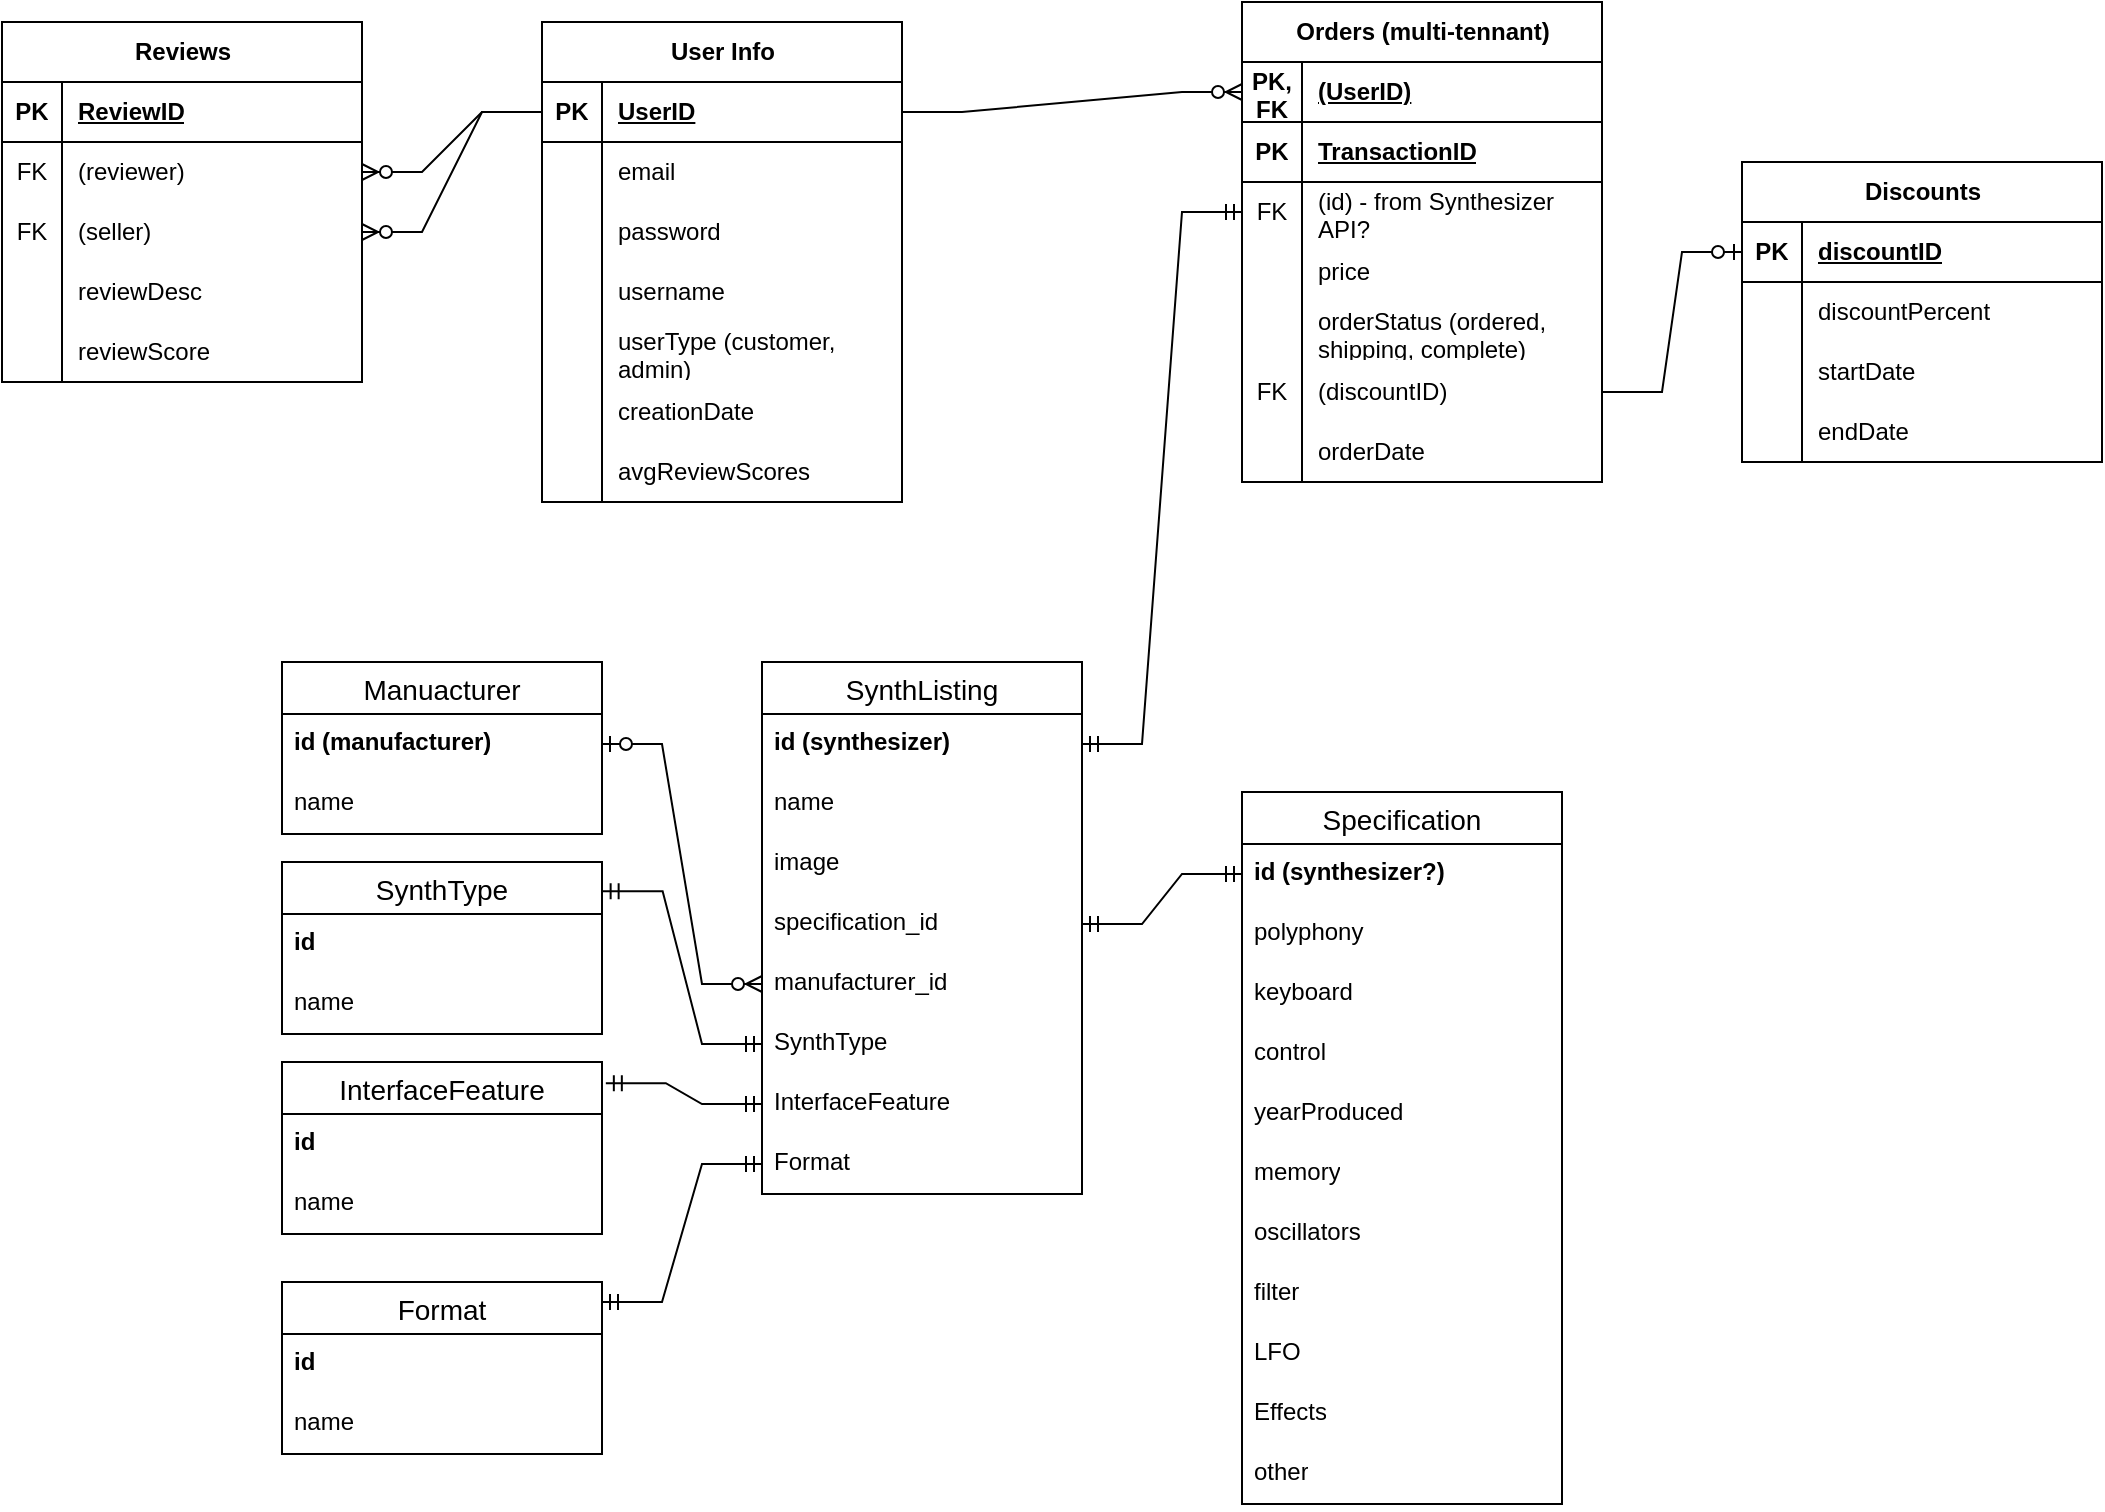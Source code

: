 <mxfile version="21.0.7" type="device"><diagram name="Page-1" id="9e76VQm0C3c2WgEaxKjB"><mxGraphModel dx="1900" dy="549" grid="1" gridSize="10" guides="1" tooltips="1" connect="1" arrows="1" fold="1" page="1" pageScale="1" pageWidth="850" pageHeight="1100" math="0" shadow="0"><root><mxCell id="0"/><mxCell id="1" parent="0"/><mxCell id="yHOKjeHm_liqcN1V2L4n-1" value="User Info" style="shape=table;startSize=30;container=1;collapsible=1;childLayout=tableLayout;fixedRows=1;rowLines=0;fontStyle=1;align=center;resizeLast=1;html=1;" parent="1" vertex="1"><mxGeometry x="180" y="40" width="180" height="240" as="geometry"/></mxCell><mxCell id="yHOKjeHm_liqcN1V2L4n-2" value="" style="shape=tableRow;horizontal=0;startSize=0;swimlaneHead=0;swimlaneBody=0;fillColor=none;collapsible=0;dropTarget=0;points=[[0,0.5],[1,0.5]];portConstraint=eastwest;top=0;left=0;right=0;bottom=1;" parent="yHOKjeHm_liqcN1V2L4n-1" vertex="1"><mxGeometry y="30" width="180" height="30" as="geometry"/></mxCell><mxCell id="yHOKjeHm_liqcN1V2L4n-3" value="PK" style="shape=partialRectangle;connectable=0;fillColor=none;top=0;left=0;bottom=0;right=0;fontStyle=1;overflow=hidden;whiteSpace=wrap;html=1;" parent="yHOKjeHm_liqcN1V2L4n-2" vertex="1"><mxGeometry width="30" height="30" as="geometry"><mxRectangle width="30" height="30" as="alternateBounds"/></mxGeometry></mxCell><mxCell id="yHOKjeHm_liqcN1V2L4n-4" value="UserID" style="shape=partialRectangle;connectable=0;fillColor=none;top=0;left=0;bottom=0;right=0;align=left;spacingLeft=6;fontStyle=5;overflow=hidden;whiteSpace=wrap;html=1;" parent="yHOKjeHm_liqcN1V2L4n-2" vertex="1"><mxGeometry x="30" width="150" height="30" as="geometry"><mxRectangle width="150" height="30" as="alternateBounds"/></mxGeometry></mxCell><mxCell id="yHOKjeHm_liqcN1V2L4n-5" value="" style="shape=tableRow;horizontal=0;startSize=0;swimlaneHead=0;swimlaneBody=0;fillColor=none;collapsible=0;dropTarget=0;points=[[0,0.5],[1,0.5]];portConstraint=eastwest;top=0;left=0;right=0;bottom=0;" parent="yHOKjeHm_liqcN1V2L4n-1" vertex="1"><mxGeometry y="60" width="180" height="30" as="geometry"/></mxCell><mxCell id="yHOKjeHm_liqcN1V2L4n-6" value="" style="shape=partialRectangle;connectable=0;fillColor=none;top=0;left=0;bottom=0;right=0;editable=1;overflow=hidden;whiteSpace=wrap;html=1;" parent="yHOKjeHm_liqcN1V2L4n-5" vertex="1"><mxGeometry width="30" height="30" as="geometry"><mxRectangle width="30" height="30" as="alternateBounds"/></mxGeometry></mxCell><mxCell id="yHOKjeHm_liqcN1V2L4n-7" value="email" style="shape=partialRectangle;connectable=0;fillColor=none;top=0;left=0;bottom=0;right=0;align=left;spacingLeft=6;overflow=hidden;whiteSpace=wrap;html=1;" parent="yHOKjeHm_liqcN1V2L4n-5" vertex="1"><mxGeometry x="30" width="150" height="30" as="geometry"><mxRectangle width="150" height="30" as="alternateBounds"/></mxGeometry></mxCell><mxCell id="yHOKjeHm_liqcN1V2L4n-8" value="" style="shape=tableRow;horizontal=0;startSize=0;swimlaneHead=0;swimlaneBody=0;fillColor=none;collapsible=0;dropTarget=0;points=[[0,0.5],[1,0.5]];portConstraint=eastwest;top=0;left=0;right=0;bottom=0;" parent="yHOKjeHm_liqcN1V2L4n-1" vertex="1"><mxGeometry y="90" width="180" height="30" as="geometry"/></mxCell><mxCell id="yHOKjeHm_liqcN1V2L4n-9" value="" style="shape=partialRectangle;connectable=0;fillColor=none;top=0;left=0;bottom=0;right=0;editable=1;overflow=hidden;whiteSpace=wrap;html=1;" parent="yHOKjeHm_liqcN1V2L4n-8" vertex="1"><mxGeometry width="30" height="30" as="geometry"><mxRectangle width="30" height="30" as="alternateBounds"/></mxGeometry></mxCell><mxCell id="yHOKjeHm_liqcN1V2L4n-10" value="password" style="shape=partialRectangle;connectable=0;fillColor=none;top=0;left=0;bottom=0;right=0;align=left;spacingLeft=6;overflow=hidden;whiteSpace=wrap;html=1;" parent="yHOKjeHm_liqcN1V2L4n-8" vertex="1"><mxGeometry x="30" width="150" height="30" as="geometry"><mxRectangle width="150" height="30" as="alternateBounds"/></mxGeometry></mxCell><mxCell id="yHOKjeHm_liqcN1V2L4n-11" value="" style="shape=tableRow;horizontal=0;startSize=0;swimlaneHead=0;swimlaneBody=0;fillColor=none;collapsible=0;dropTarget=0;points=[[0,0.5],[1,0.5]];portConstraint=eastwest;top=0;left=0;right=0;bottom=0;" parent="yHOKjeHm_liqcN1V2L4n-1" vertex="1"><mxGeometry y="120" width="180" height="30" as="geometry"/></mxCell><mxCell id="yHOKjeHm_liqcN1V2L4n-12" value="" style="shape=partialRectangle;connectable=0;fillColor=none;top=0;left=0;bottom=0;right=0;editable=1;overflow=hidden;whiteSpace=wrap;html=1;" parent="yHOKjeHm_liqcN1V2L4n-11" vertex="1"><mxGeometry width="30" height="30" as="geometry"><mxRectangle width="30" height="30" as="alternateBounds"/></mxGeometry></mxCell><mxCell id="yHOKjeHm_liqcN1V2L4n-13" value="username" style="shape=partialRectangle;connectable=0;fillColor=none;top=0;left=0;bottom=0;right=0;align=left;spacingLeft=6;overflow=hidden;whiteSpace=wrap;html=1;" parent="yHOKjeHm_liqcN1V2L4n-11" vertex="1"><mxGeometry x="30" width="150" height="30" as="geometry"><mxRectangle width="150" height="30" as="alternateBounds"/></mxGeometry></mxCell><mxCell id="yHOKjeHm_liqcN1V2L4n-17" value="" style="shape=tableRow;horizontal=0;startSize=0;swimlaneHead=0;swimlaneBody=0;fillColor=none;collapsible=0;dropTarget=0;points=[[0,0.5],[1,0.5]];portConstraint=eastwest;top=0;left=0;right=0;bottom=0;" parent="yHOKjeHm_liqcN1V2L4n-1" vertex="1"><mxGeometry y="150" width="180" height="30" as="geometry"/></mxCell><mxCell id="yHOKjeHm_liqcN1V2L4n-18" value="" style="shape=partialRectangle;connectable=0;fillColor=none;top=0;left=0;bottom=0;right=0;editable=1;overflow=hidden;whiteSpace=wrap;html=1;" parent="yHOKjeHm_liqcN1V2L4n-17" vertex="1"><mxGeometry width="30" height="30" as="geometry"><mxRectangle width="30" height="30" as="alternateBounds"/></mxGeometry></mxCell><mxCell id="yHOKjeHm_liqcN1V2L4n-19" value="userType (customer, admin)" style="shape=partialRectangle;connectable=0;fillColor=none;top=0;left=0;bottom=0;right=0;align=left;spacingLeft=6;overflow=hidden;whiteSpace=wrap;html=1;" parent="yHOKjeHm_liqcN1V2L4n-17" vertex="1"><mxGeometry x="30" width="150" height="30" as="geometry"><mxRectangle width="150" height="30" as="alternateBounds"/></mxGeometry></mxCell><mxCell id="yHOKjeHm_liqcN1V2L4n-39" value="" style="shape=tableRow;horizontal=0;startSize=0;swimlaneHead=0;swimlaneBody=0;fillColor=none;collapsible=0;dropTarget=0;points=[[0,0.5],[1,0.5]];portConstraint=eastwest;top=0;left=0;right=0;bottom=0;" parent="yHOKjeHm_liqcN1V2L4n-1" vertex="1"><mxGeometry y="180" width="180" height="30" as="geometry"/></mxCell><mxCell id="yHOKjeHm_liqcN1V2L4n-40" value="" style="shape=partialRectangle;connectable=0;fillColor=none;top=0;left=0;bottom=0;right=0;editable=1;overflow=hidden;whiteSpace=wrap;html=1;" parent="yHOKjeHm_liqcN1V2L4n-39" vertex="1"><mxGeometry width="30" height="30" as="geometry"><mxRectangle width="30" height="30" as="alternateBounds"/></mxGeometry></mxCell><mxCell id="yHOKjeHm_liqcN1V2L4n-41" value="creationDate" style="shape=partialRectangle;connectable=0;fillColor=none;top=0;left=0;bottom=0;right=0;align=left;spacingLeft=6;overflow=hidden;whiteSpace=wrap;html=1;" parent="yHOKjeHm_liqcN1V2L4n-39" vertex="1"><mxGeometry x="30" width="150" height="30" as="geometry"><mxRectangle width="150" height="30" as="alternateBounds"/></mxGeometry></mxCell><mxCell id="yHOKjeHm_liqcN1V2L4n-62" value="" style="shape=tableRow;horizontal=0;startSize=0;swimlaneHead=0;swimlaneBody=0;fillColor=none;collapsible=0;dropTarget=0;points=[[0,0.5],[1,0.5]];portConstraint=eastwest;top=0;left=0;right=0;bottom=0;" parent="yHOKjeHm_liqcN1V2L4n-1" vertex="1"><mxGeometry y="210" width="180" height="30" as="geometry"/></mxCell><mxCell id="yHOKjeHm_liqcN1V2L4n-63" value="" style="shape=partialRectangle;connectable=0;fillColor=none;top=0;left=0;bottom=0;right=0;editable=1;overflow=hidden;whiteSpace=wrap;html=1;" parent="yHOKjeHm_liqcN1V2L4n-62" vertex="1"><mxGeometry width="30" height="30" as="geometry"><mxRectangle width="30" height="30" as="alternateBounds"/></mxGeometry></mxCell><mxCell id="yHOKjeHm_liqcN1V2L4n-64" value="avgReviewScores" style="shape=partialRectangle;connectable=0;fillColor=none;top=0;left=0;bottom=0;right=0;align=left;spacingLeft=6;overflow=hidden;whiteSpace=wrap;html=1;" parent="yHOKjeHm_liqcN1V2L4n-62" vertex="1"><mxGeometry x="30" width="150" height="30" as="geometry"><mxRectangle width="150" height="30" as="alternateBounds"/></mxGeometry></mxCell><mxCell id="yHOKjeHm_liqcN1V2L4n-20" value="Orders (multi-tennant)" style="shape=table;startSize=30;container=1;collapsible=1;childLayout=tableLayout;fixedRows=1;rowLines=0;fontStyle=1;align=center;resizeLast=1;html=1;" parent="1" vertex="1"><mxGeometry x="530" y="30" width="180" height="240" as="geometry"/></mxCell><mxCell id="yHOKjeHm_liqcN1V2L4n-21" value="" style="shape=tableRow;horizontal=0;startSize=0;swimlaneHead=0;swimlaneBody=0;fillColor=none;collapsible=0;dropTarget=0;points=[[0,0.5],[1,0.5]];portConstraint=eastwest;top=0;left=0;right=0;bottom=1;" parent="yHOKjeHm_liqcN1V2L4n-20" vertex="1"><mxGeometry y="30" width="180" height="30" as="geometry"/></mxCell><mxCell id="yHOKjeHm_liqcN1V2L4n-22" value="PK, FK" style="shape=partialRectangle;connectable=0;fillColor=none;top=0;left=0;bottom=0;right=0;fontStyle=1;overflow=hidden;whiteSpace=wrap;html=1;" parent="yHOKjeHm_liqcN1V2L4n-21" vertex="1"><mxGeometry width="30" height="30" as="geometry"><mxRectangle width="30" height="30" as="alternateBounds"/></mxGeometry></mxCell><mxCell id="yHOKjeHm_liqcN1V2L4n-23" value="(UserID)" style="shape=partialRectangle;connectable=0;fillColor=none;top=0;left=0;bottom=0;right=0;align=left;spacingLeft=6;fontStyle=5;overflow=hidden;whiteSpace=wrap;html=1;" parent="yHOKjeHm_liqcN1V2L4n-21" vertex="1"><mxGeometry x="30" width="150" height="30" as="geometry"><mxRectangle width="150" height="30" as="alternateBounds"/></mxGeometry></mxCell><mxCell id="yHOKjeHm_liqcN1V2L4n-33" value="" style="shape=tableRow;horizontal=0;startSize=0;swimlaneHead=0;swimlaneBody=0;fillColor=none;collapsible=0;dropTarget=0;points=[[0,0.5],[1,0.5]];portConstraint=eastwest;top=0;left=0;right=0;bottom=1;" parent="yHOKjeHm_liqcN1V2L4n-20" vertex="1"><mxGeometry y="60" width="180" height="30" as="geometry"/></mxCell><mxCell id="yHOKjeHm_liqcN1V2L4n-34" value="PK" style="shape=partialRectangle;connectable=0;fillColor=none;top=0;left=0;bottom=0;right=0;fontStyle=1;overflow=hidden;whiteSpace=wrap;html=1;" parent="yHOKjeHm_liqcN1V2L4n-33" vertex="1"><mxGeometry width="30" height="30" as="geometry"><mxRectangle width="30" height="30" as="alternateBounds"/></mxGeometry></mxCell><mxCell id="yHOKjeHm_liqcN1V2L4n-35" value="TransactionID" style="shape=partialRectangle;connectable=0;fillColor=none;top=0;left=0;bottom=0;right=0;align=left;spacingLeft=6;fontStyle=5;overflow=hidden;whiteSpace=wrap;html=1;" parent="yHOKjeHm_liqcN1V2L4n-33" vertex="1"><mxGeometry x="30" width="150" height="30" as="geometry"><mxRectangle width="150" height="30" as="alternateBounds"/></mxGeometry></mxCell><mxCell id="yHOKjeHm_liqcN1V2L4n-24" value="" style="shape=tableRow;horizontal=0;startSize=0;swimlaneHead=0;swimlaneBody=0;fillColor=none;collapsible=0;dropTarget=0;points=[[0,0.5],[1,0.5]];portConstraint=eastwest;top=0;left=0;right=0;bottom=0;" parent="yHOKjeHm_liqcN1V2L4n-20" vertex="1"><mxGeometry y="90" width="180" height="30" as="geometry"/></mxCell><mxCell id="yHOKjeHm_liqcN1V2L4n-25" value="FK" style="shape=partialRectangle;connectable=0;fillColor=none;top=0;left=0;bottom=0;right=0;editable=1;overflow=hidden;whiteSpace=wrap;html=1;" parent="yHOKjeHm_liqcN1V2L4n-24" vertex="1"><mxGeometry width="30" height="30" as="geometry"><mxRectangle width="30" height="30" as="alternateBounds"/></mxGeometry></mxCell><mxCell id="yHOKjeHm_liqcN1V2L4n-26" value="(id) - from Synthesizer API?" style="shape=partialRectangle;connectable=0;fillColor=none;top=0;left=0;bottom=0;right=0;align=left;spacingLeft=6;overflow=hidden;whiteSpace=wrap;html=1;" parent="yHOKjeHm_liqcN1V2L4n-24" vertex="1"><mxGeometry x="30" width="150" height="30" as="geometry"><mxRectangle width="150" height="30" as="alternateBounds"/></mxGeometry></mxCell><mxCell id="yHOKjeHm_liqcN1V2L4n-27" value="" style="shape=tableRow;horizontal=0;startSize=0;swimlaneHead=0;swimlaneBody=0;fillColor=none;collapsible=0;dropTarget=0;points=[[0,0.5],[1,0.5]];portConstraint=eastwest;top=0;left=0;right=0;bottom=0;" parent="yHOKjeHm_liqcN1V2L4n-20" vertex="1"><mxGeometry y="120" width="180" height="30" as="geometry"/></mxCell><mxCell id="yHOKjeHm_liqcN1V2L4n-28" value="" style="shape=partialRectangle;connectable=0;fillColor=none;top=0;left=0;bottom=0;right=0;editable=1;overflow=hidden;whiteSpace=wrap;html=1;" parent="yHOKjeHm_liqcN1V2L4n-27" vertex="1"><mxGeometry width="30" height="30" as="geometry"><mxRectangle width="30" height="30" as="alternateBounds"/></mxGeometry></mxCell><mxCell id="yHOKjeHm_liqcN1V2L4n-29" value="price" style="shape=partialRectangle;connectable=0;fillColor=none;top=0;left=0;bottom=0;right=0;align=left;spacingLeft=6;overflow=hidden;whiteSpace=wrap;html=1;" parent="yHOKjeHm_liqcN1V2L4n-27" vertex="1"><mxGeometry x="30" width="150" height="30" as="geometry"><mxRectangle width="150" height="30" as="alternateBounds"/></mxGeometry></mxCell><mxCell id="yHOKjeHm_liqcN1V2L4n-30" value="" style="shape=tableRow;horizontal=0;startSize=0;swimlaneHead=0;swimlaneBody=0;fillColor=none;collapsible=0;dropTarget=0;points=[[0,0.5],[1,0.5]];portConstraint=eastwest;top=0;left=0;right=0;bottom=0;" parent="yHOKjeHm_liqcN1V2L4n-20" vertex="1"><mxGeometry y="150" width="180" height="30" as="geometry"/></mxCell><mxCell id="yHOKjeHm_liqcN1V2L4n-31" value="" style="shape=partialRectangle;connectable=0;fillColor=none;top=0;left=0;bottom=0;right=0;editable=1;overflow=hidden;whiteSpace=wrap;html=1;" parent="yHOKjeHm_liqcN1V2L4n-30" vertex="1"><mxGeometry width="30" height="30" as="geometry"><mxRectangle width="30" height="30" as="alternateBounds"/></mxGeometry></mxCell><mxCell id="yHOKjeHm_liqcN1V2L4n-32" value="orderStatus (ordered, shipping, complete)" style="shape=partialRectangle;connectable=0;fillColor=none;top=0;left=0;bottom=0;right=0;align=left;spacingLeft=6;overflow=hidden;whiteSpace=wrap;html=1;" parent="yHOKjeHm_liqcN1V2L4n-30" vertex="1"><mxGeometry x="30" width="150" height="30" as="geometry"><mxRectangle width="150" height="30" as="alternateBounds"/></mxGeometry></mxCell><mxCell id="yHOKjeHm_liqcN1V2L4n-43" value="" style="shape=tableRow;horizontal=0;startSize=0;swimlaneHead=0;swimlaneBody=0;fillColor=none;collapsible=0;dropTarget=0;points=[[0,0.5],[1,0.5]];portConstraint=eastwest;top=0;left=0;right=0;bottom=0;" parent="yHOKjeHm_liqcN1V2L4n-20" vertex="1"><mxGeometry y="180" width="180" height="30" as="geometry"/></mxCell><mxCell id="yHOKjeHm_liqcN1V2L4n-44" value="FK" style="shape=partialRectangle;connectable=0;fillColor=none;top=0;left=0;bottom=0;right=0;editable=1;overflow=hidden;whiteSpace=wrap;html=1;" parent="yHOKjeHm_liqcN1V2L4n-43" vertex="1"><mxGeometry width="30" height="30" as="geometry"><mxRectangle width="30" height="30" as="alternateBounds"/></mxGeometry></mxCell><mxCell id="yHOKjeHm_liqcN1V2L4n-45" value="(discountID)" style="shape=partialRectangle;connectable=0;fillColor=none;top=0;left=0;bottom=0;right=0;align=left;spacingLeft=6;overflow=hidden;whiteSpace=wrap;html=1;" parent="yHOKjeHm_liqcN1V2L4n-43" vertex="1"><mxGeometry x="30" width="150" height="30" as="geometry"><mxRectangle width="150" height="30" as="alternateBounds"/></mxGeometry></mxCell><mxCell id="yHOKjeHm_liqcN1V2L4n-59" value="" style="shape=tableRow;horizontal=0;startSize=0;swimlaneHead=0;swimlaneBody=0;fillColor=none;collapsible=0;dropTarget=0;points=[[0,0.5],[1,0.5]];portConstraint=eastwest;top=0;left=0;right=0;bottom=0;" parent="yHOKjeHm_liqcN1V2L4n-20" vertex="1"><mxGeometry y="210" width="180" height="30" as="geometry"/></mxCell><mxCell id="yHOKjeHm_liqcN1V2L4n-60" value="" style="shape=partialRectangle;connectable=0;fillColor=none;top=0;left=0;bottom=0;right=0;editable=1;overflow=hidden;whiteSpace=wrap;html=1;" parent="yHOKjeHm_liqcN1V2L4n-59" vertex="1"><mxGeometry width="30" height="30" as="geometry"><mxRectangle width="30" height="30" as="alternateBounds"/></mxGeometry></mxCell><mxCell id="yHOKjeHm_liqcN1V2L4n-61" value="orderDate" style="shape=partialRectangle;connectable=0;fillColor=none;top=0;left=0;bottom=0;right=0;align=left;spacingLeft=6;overflow=hidden;whiteSpace=wrap;html=1;" parent="yHOKjeHm_liqcN1V2L4n-59" vertex="1"><mxGeometry x="30" width="150" height="30" as="geometry"><mxRectangle width="150" height="30" as="alternateBounds"/></mxGeometry></mxCell><mxCell id="yHOKjeHm_liqcN1V2L4n-46" value="Discounts" style="shape=table;startSize=30;container=1;collapsible=1;childLayout=tableLayout;fixedRows=1;rowLines=0;fontStyle=1;align=center;resizeLast=1;html=1;" parent="1" vertex="1"><mxGeometry x="780" y="110" width="180" height="150" as="geometry"/></mxCell><mxCell id="yHOKjeHm_liqcN1V2L4n-47" value="" style="shape=tableRow;horizontal=0;startSize=0;swimlaneHead=0;swimlaneBody=0;fillColor=none;collapsible=0;dropTarget=0;points=[[0,0.5],[1,0.5]];portConstraint=eastwest;top=0;left=0;right=0;bottom=1;" parent="yHOKjeHm_liqcN1V2L4n-46" vertex="1"><mxGeometry y="30" width="180" height="30" as="geometry"/></mxCell><mxCell id="yHOKjeHm_liqcN1V2L4n-48" value="PK" style="shape=partialRectangle;connectable=0;fillColor=none;top=0;left=0;bottom=0;right=0;fontStyle=1;overflow=hidden;whiteSpace=wrap;html=1;" parent="yHOKjeHm_liqcN1V2L4n-47" vertex="1"><mxGeometry width="30" height="30" as="geometry"><mxRectangle width="30" height="30" as="alternateBounds"/></mxGeometry></mxCell><mxCell id="yHOKjeHm_liqcN1V2L4n-49" value="discountID" style="shape=partialRectangle;connectable=0;fillColor=none;top=0;left=0;bottom=0;right=0;align=left;spacingLeft=6;fontStyle=5;overflow=hidden;whiteSpace=wrap;html=1;" parent="yHOKjeHm_liqcN1V2L4n-47" vertex="1"><mxGeometry x="30" width="150" height="30" as="geometry"><mxRectangle width="150" height="30" as="alternateBounds"/></mxGeometry></mxCell><mxCell id="yHOKjeHm_liqcN1V2L4n-50" value="" style="shape=tableRow;horizontal=0;startSize=0;swimlaneHead=0;swimlaneBody=0;fillColor=none;collapsible=0;dropTarget=0;points=[[0,0.5],[1,0.5]];portConstraint=eastwest;top=0;left=0;right=0;bottom=0;" parent="yHOKjeHm_liqcN1V2L4n-46" vertex="1"><mxGeometry y="60" width="180" height="30" as="geometry"/></mxCell><mxCell id="yHOKjeHm_liqcN1V2L4n-51" value="" style="shape=partialRectangle;connectable=0;fillColor=none;top=0;left=0;bottom=0;right=0;editable=1;overflow=hidden;whiteSpace=wrap;html=1;" parent="yHOKjeHm_liqcN1V2L4n-50" vertex="1"><mxGeometry width="30" height="30" as="geometry"><mxRectangle width="30" height="30" as="alternateBounds"/></mxGeometry></mxCell><mxCell id="yHOKjeHm_liqcN1V2L4n-52" value="discountPercent" style="shape=partialRectangle;connectable=0;fillColor=none;top=0;left=0;bottom=0;right=0;align=left;spacingLeft=6;overflow=hidden;whiteSpace=wrap;html=1;" parent="yHOKjeHm_liqcN1V2L4n-50" vertex="1"><mxGeometry x="30" width="150" height="30" as="geometry"><mxRectangle width="150" height="30" as="alternateBounds"/></mxGeometry></mxCell><mxCell id="yHOKjeHm_liqcN1V2L4n-53" value="" style="shape=tableRow;horizontal=0;startSize=0;swimlaneHead=0;swimlaneBody=0;fillColor=none;collapsible=0;dropTarget=0;points=[[0,0.5],[1,0.5]];portConstraint=eastwest;top=0;left=0;right=0;bottom=0;" parent="yHOKjeHm_liqcN1V2L4n-46" vertex="1"><mxGeometry y="90" width="180" height="30" as="geometry"/></mxCell><mxCell id="yHOKjeHm_liqcN1V2L4n-54" value="" style="shape=partialRectangle;connectable=0;fillColor=none;top=0;left=0;bottom=0;right=0;editable=1;overflow=hidden;whiteSpace=wrap;html=1;" parent="yHOKjeHm_liqcN1V2L4n-53" vertex="1"><mxGeometry width="30" height="30" as="geometry"><mxRectangle width="30" height="30" as="alternateBounds"/></mxGeometry></mxCell><mxCell id="yHOKjeHm_liqcN1V2L4n-55" value="startDate" style="shape=partialRectangle;connectable=0;fillColor=none;top=0;left=0;bottom=0;right=0;align=left;spacingLeft=6;overflow=hidden;whiteSpace=wrap;html=1;" parent="yHOKjeHm_liqcN1V2L4n-53" vertex="1"><mxGeometry x="30" width="150" height="30" as="geometry"><mxRectangle width="150" height="30" as="alternateBounds"/></mxGeometry></mxCell><mxCell id="yHOKjeHm_liqcN1V2L4n-56" value="" style="shape=tableRow;horizontal=0;startSize=0;swimlaneHead=0;swimlaneBody=0;fillColor=none;collapsible=0;dropTarget=0;points=[[0,0.5],[1,0.5]];portConstraint=eastwest;top=0;left=0;right=0;bottom=0;" parent="yHOKjeHm_liqcN1V2L4n-46" vertex="1"><mxGeometry y="120" width="180" height="30" as="geometry"/></mxCell><mxCell id="yHOKjeHm_liqcN1V2L4n-57" value="" style="shape=partialRectangle;connectable=0;fillColor=none;top=0;left=0;bottom=0;right=0;editable=1;overflow=hidden;whiteSpace=wrap;html=1;" parent="yHOKjeHm_liqcN1V2L4n-56" vertex="1"><mxGeometry width="30" height="30" as="geometry"><mxRectangle width="30" height="30" as="alternateBounds"/></mxGeometry></mxCell><mxCell id="yHOKjeHm_liqcN1V2L4n-58" value="endDate" style="shape=partialRectangle;connectable=0;fillColor=none;top=0;left=0;bottom=0;right=0;align=left;spacingLeft=6;overflow=hidden;whiteSpace=wrap;html=1;" parent="yHOKjeHm_liqcN1V2L4n-56" vertex="1"><mxGeometry x="30" width="150" height="30" as="geometry"><mxRectangle width="150" height="30" as="alternateBounds"/></mxGeometry></mxCell><mxCell id="yHOKjeHm_liqcN1V2L4n-120" value="Reviews" style="shape=table;startSize=30;container=1;collapsible=1;childLayout=tableLayout;fixedRows=1;rowLines=0;fontStyle=1;align=center;resizeLast=1;html=1;" parent="1" vertex="1"><mxGeometry x="-90" y="40" width="180" height="180" as="geometry"/></mxCell><mxCell id="yHOKjeHm_liqcN1V2L4n-121" value="" style="shape=tableRow;horizontal=0;startSize=0;swimlaneHead=0;swimlaneBody=0;fillColor=none;collapsible=0;dropTarget=0;points=[[0,0.5],[1,0.5]];portConstraint=eastwest;top=0;left=0;right=0;bottom=1;" parent="yHOKjeHm_liqcN1V2L4n-120" vertex="1"><mxGeometry y="30" width="180" height="30" as="geometry"/></mxCell><mxCell id="yHOKjeHm_liqcN1V2L4n-122" value="PK" style="shape=partialRectangle;connectable=0;fillColor=none;top=0;left=0;bottom=0;right=0;fontStyle=1;overflow=hidden;whiteSpace=wrap;html=1;" parent="yHOKjeHm_liqcN1V2L4n-121" vertex="1"><mxGeometry width="30" height="30" as="geometry"><mxRectangle width="30" height="30" as="alternateBounds"/></mxGeometry></mxCell><mxCell id="yHOKjeHm_liqcN1V2L4n-123" value="ReviewID" style="shape=partialRectangle;connectable=0;fillColor=none;top=0;left=0;bottom=0;right=0;align=left;spacingLeft=6;fontStyle=5;overflow=hidden;whiteSpace=wrap;html=1;" parent="yHOKjeHm_liqcN1V2L4n-121" vertex="1"><mxGeometry x="30" width="150" height="30" as="geometry"><mxRectangle width="150" height="30" as="alternateBounds"/></mxGeometry></mxCell><mxCell id="yHOKjeHm_liqcN1V2L4n-124" value="" style="shape=tableRow;horizontal=0;startSize=0;swimlaneHead=0;swimlaneBody=0;fillColor=none;collapsible=0;dropTarget=0;points=[[0,0.5],[1,0.5]];portConstraint=eastwest;top=0;left=0;right=0;bottom=0;" parent="yHOKjeHm_liqcN1V2L4n-120" vertex="1"><mxGeometry y="60" width="180" height="30" as="geometry"/></mxCell><mxCell id="yHOKjeHm_liqcN1V2L4n-125" value="FK" style="shape=partialRectangle;connectable=0;fillColor=none;top=0;left=0;bottom=0;right=0;editable=1;overflow=hidden;whiteSpace=wrap;html=1;" parent="yHOKjeHm_liqcN1V2L4n-124" vertex="1"><mxGeometry width="30" height="30" as="geometry"><mxRectangle width="30" height="30" as="alternateBounds"/></mxGeometry></mxCell><mxCell id="yHOKjeHm_liqcN1V2L4n-126" value="(reviewer)" style="shape=partialRectangle;connectable=0;fillColor=none;top=0;left=0;bottom=0;right=0;align=left;spacingLeft=6;overflow=hidden;whiteSpace=wrap;html=1;" parent="yHOKjeHm_liqcN1V2L4n-124" vertex="1"><mxGeometry x="30" width="150" height="30" as="geometry"><mxRectangle width="150" height="30" as="alternateBounds"/></mxGeometry></mxCell><mxCell id="yHOKjeHm_liqcN1V2L4n-127" value="" style="shape=tableRow;horizontal=0;startSize=0;swimlaneHead=0;swimlaneBody=0;fillColor=none;collapsible=0;dropTarget=0;points=[[0,0.5],[1,0.5]];portConstraint=eastwest;top=0;left=0;right=0;bottom=0;" parent="yHOKjeHm_liqcN1V2L4n-120" vertex="1"><mxGeometry y="90" width="180" height="30" as="geometry"/></mxCell><mxCell id="yHOKjeHm_liqcN1V2L4n-128" value="FK" style="shape=partialRectangle;connectable=0;fillColor=none;top=0;left=0;bottom=0;right=0;editable=1;overflow=hidden;whiteSpace=wrap;html=1;" parent="yHOKjeHm_liqcN1V2L4n-127" vertex="1"><mxGeometry width="30" height="30" as="geometry"><mxRectangle width="30" height="30" as="alternateBounds"/></mxGeometry></mxCell><mxCell id="yHOKjeHm_liqcN1V2L4n-129" value="(seller)" style="shape=partialRectangle;connectable=0;fillColor=none;top=0;left=0;bottom=0;right=0;align=left;spacingLeft=6;overflow=hidden;whiteSpace=wrap;html=1;" parent="yHOKjeHm_liqcN1V2L4n-127" vertex="1"><mxGeometry x="30" width="150" height="30" as="geometry"><mxRectangle width="150" height="30" as="alternateBounds"/></mxGeometry></mxCell><mxCell id="yHOKjeHm_liqcN1V2L4n-130" value="" style="shape=tableRow;horizontal=0;startSize=0;swimlaneHead=0;swimlaneBody=0;fillColor=none;collapsible=0;dropTarget=0;points=[[0,0.5],[1,0.5]];portConstraint=eastwest;top=0;left=0;right=0;bottom=0;" parent="yHOKjeHm_liqcN1V2L4n-120" vertex="1"><mxGeometry y="120" width="180" height="30" as="geometry"/></mxCell><mxCell id="yHOKjeHm_liqcN1V2L4n-131" value="" style="shape=partialRectangle;connectable=0;fillColor=none;top=0;left=0;bottom=0;right=0;editable=1;overflow=hidden;whiteSpace=wrap;html=1;" parent="yHOKjeHm_liqcN1V2L4n-130" vertex="1"><mxGeometry width="30" height="30" as="geometry"><mxRectangle width="30" height="30" as="alternateBounds"/></mxGeometry></mxCell><mxCell id="yHOKjeHm_liqcN1V2L4n-132" value="reviewDesc" style="shape=partialRectangle;connectable=0;fillColor=none;top=0;left=0;bottom=0;right=0;align=left;spacingLeft=6;overflow=hidden;whiteSpace=wrap;html=1;" parent="yHOKjeHm_liqcN1V2L4n-130" vertex="1"><mxGeometry x="30" width="150" height="30" as="geometry"><mxRectangle width="150" height="30" as="alternateBounds"/></mxGeometry></mxCell><mxCell id="yHOKjeHm_liqcN1V2L4n-137" value="" style="shape=tableRow;horizontal=0;startSize=0;swimlaneHead=0;swimlaneBody=0;fillColor=none;collapsible=0;dropTarget=0;points=[[0,0.5],[1,0.5]];portConstraint=eastwest;top=0;left=0;right=0;bottom=0;" parent="yHOKjeHm_liqcN1V2L4n-120" vertex="1"><mxGeometry y="150" width="180" height="30" as="geometry"/></mxCell><mxCell id="yHOKjeHm_liqcN1V2L4n-138" value="" style="shape=partialRectangle;connectable=0;fillColor=none;top=0;left=0;bottom=0;right=0;editable=1;overflow=hidden;whiteSpace=wrap;html=1;" parent="yHOKjeHm_liqcN1V2L4n-137" vertex="1"><mxGeometry width="30" height="30" as="geometry"><mxRectangle width="30" height="30" as="alternateBounds"/></mxGeometry></mxCell><mxCell id="yHOKjeHm_liqcN1V2L4n-139" value="reviewScore" style="shape=partialRectangle;connectable=0;fillColor=none;top=0;left=0;bottom=0;right=0;align=left;spacingLeft=6;overflow=hidden;whiteSpace=wrap;html=1;" parent="yHOKjeHm_liqcN1V2L4n-137" vertex="1"><mxGeometry x="30" width="150" height="30" as="geometry"><mxRectangle width="150" height="30" as="alternateBounds"/></mxGeometry></mxCell><mxCell id="yHOKjeHm_liqcN1V2L4n-133" value="" style="edgeStyle=entityRelationEdgeStyle;fontSize=12;html=1;endArrow=ERzeroToMany;endFill=1;rounded=0;exitX=0;exitY=0.5;exitDx=0;exitDy=0;entryX=1;entryY=0.5;entryDx=0;entryDy=0;" parent="1" source="yHOKjeHm_liqcN1V2L4n-2" target="yHOKjeHm_liqcN1V2L4n-124" edge="1"><mxGeometry width="100" height="100" relative="1" as="geometry"><mxPoint x="380" y="350" as="sourcePoint"/><mxPoint x="480" y="250" as="targetPoint"/></mxGeometry></mxCell><mxCell id="yHOKjeHm_liqcN1V2L4n-134" value="" style="edgeStyle=entityRelationEdgeStyle;fontSize=12;html=1;endArrow=ERzeroToMany;endFill=1;rounded=0;exitX=0;exitY=0.5;exitDx=0;exitDy=0;entryX=1;entryY=0.5;entryDx=0;entryDy=0;" parent="1" source="yHOKjeHm_liqcN1V2L4n-2" target="yHOKjeHm_liqcN1V2L4n-127" edge="1"><mxGeometry width="100" height="100" relative="1" as="geometry"><mxPoint x="380" y="350" as="sourcePoint"/><mxPoint x="480" y="250" as="targetPoint"/></mxGeometry></mxCell><mxCell id="yHOKjeHm_liqcN1V2L4n-135" value="" style="edgeStyle=entityRelationEdgeStyle;fontSize=12;html=1;endArrow=ERzeroToMany;endFill=1;rounded=0;exitX=1;exitY=0.5;exitDx=0;exitDy=0;entryX=0;entryY=0.5;entryDx=0;entryDy=0;" parent="1" source="yHOKjeHm_liqcN1V2L4n-2" target="yHOKjeHm_liqcN1V2L4n-21" edge="1"><mxGeometry width="100" height="100" relative="1" as="geometry"><mxPoint x="380" y="350" as="sourcePoint"/><mxPoint x="480" y="250" as="targetPoint"/></mxGeometry></mxCell><mxCell id="yHOKjeHm_liqcN1V2L4n-136" value="" style="edgeStyle=entityRelationEdgeStyle;fontSize=12;html=1;endArrow=ERzeroToOne;endFill=1;rounded=0;exitX=1;exitY=0.5;exitDx=0;exitDy=0;entryX=0;entryY=0.5;entryDx=0;entryDy=0;" parent="1" source="yHOKjeHm_liqcN1V2L4n-43" target="yHOKjeHm_liqcN1V2L4n-47" edge="1"><mxGeometry width="100" height="100" relative="1" as="geometry"><mxPoint x="380" y="350" as="sourcePoint"/><mxPoint x="480" y="250" as="targetPoint"/></mxGeometry></mxCell><mxCell id="fJ0oQUQT-Fr5NpHe__gO-1" value="SynthListing" style="swimlane;fontStyle=0;childLayout=stackLayout;horizontal=1;startSize=26;horizontalStack=0;resizeParent=1;resizeParentMax=0;resizeLast=0;collapsible=1;marginBottom=0;align=center;fontSize=14;" vertex="1" parent="1"><mxGeometry x="290" y="360" width="160" height="266" as="geometry"/></mxCell><mxCell id="fJ0oQUQT-Fr5NpHe__gO-2" value="&lt;b&gt;id (synthesizer)&lt;/b&gt;" style="text;strokeColor=none;fillColor=none;spacingLeft=4;spacingRight=4;overflow=hidden;rotatable=0;points=[[0,0.5],[1,0.5]];portConstraint=eastwest;fontSize=12;whiteSpace=wrap;html=1;" vertex="1" parent="fJ0oQUQT-Fr5NpHe__gO-1"><mxGeometry y="26" width="160" height="30" as="geometry"/></mxCell><mxCell id="fJ0oQUQT-Fr5NpHe__gO-3" value="name" style="text;strokeColor=none;fillColor=none;spacingLeft=4;spacingRight=4;overflow=hidden;rotatable=0;points=[[0,0.5],[1,0.5]];portConstraint=eastwest;fontSize=12;whiteSpace=wrap;html=1;" vertex="1" parent="fJ0oQUQT-Fr5NpHe__gO-1"><mxGeometry y="56" width="160" height="30" as="geometry"/></mxCell><mxCell id="fJ0oQUQT-Fr5NpHe__gO-4" value="image" style="text;strokeColor=none;fillColor=none;spacingLeft=4;spacingRight=4;overflow=hidden;rotatable=0;points=[[0,0.5],[1,0.5]];portConstraint=eastwest;fontSize=12;whiteSpace=wrap;html=1;" vertex="1" parent="fJ0oQUQT-Fr5NpHe__gO-1"><mxGeometry y="86" width="160" height="30" as="geometry"/></mxCell><mxCell id="fJ0oQUQT-Fr5NpHe__gO-5" value="specification_id" style="text;strokeColor=none;fillColor=none;spacingLeft=4;spacingRight=4;overflow=hidden;rotatable=0;points=[[0,0.5],[1,0.5]];portConstraint=eastwest;fontSize=12;whiteSpace=wrap;html=1;" vertex="1" parent="fJ0oQUQT-Fr5NpHe__gO-1"><mxGeometry y="116" width="160" height="30" as="geometry"/></mxCell><mxCell id="fJ0oQUQT-Fr5NpHe__gO-8" value="manufacturer_id" style="text;strokeColor=none;fillColor=none;spacingLeft=4;spacingRight=4;overflow=hidden;rotatable=0;points=[[0,0.5],[1,0.5]];portConstraint=eastwest;fontSize=12;whiteSpace=wrap;html=1;" vertex="1" parent="fJ0oQUQT-Fr5NpHe__gO-1"><mxGeometry y="146" width="160" height="30" as="geometry"/></mxCell><mxCell id="fJ0oQUQT-Fr5NpHe__gO-9" value="SynthType" style="text;strokeColor=none;fillColor=none;spacingLeft=4;spacingRight=4;overflow=hidden;rotatable=0;points=[[0,0.5],[1,0.5]];portConstraint=eastwest;fontSize=12;whiteSpace=wrap;html=1;" vertex="1" parent="fJ0oQUQT-Fr5NpHe__gO-1"><mxGeometry y="176" width="160" height="30" as="geometry"/></mxCell><mxCell id="fJ0oQUQT-Fr5NpHe__gO-10" value="InterfaceFeature" style="text;strokeColor=none;fillColor=none;spacingLeft=4;spacingRight=4;overflow=hidden;rotatable=0;points=[[0,0.5],[1,0.5]];portConstraint=eastwest;fontSize=12;whiteSpace=wrap;html=1;" vertex="1" parent="fJ0oQUQT-Fr5NpHe__gO-1"><mxGeometry y="206" width="160" height="30" as="geometry"/></mxCell><mxCell id="fJ0oQUQT-Fr5NpHe__gO-11" value="Format" style="text;strokeColor=none;fillColor=none;spacingLeft=4;spacingRight=4;overflow=hidden;rotatable=0;points=[[0,0.5],[1,0.5]];portConstraint=eastwest;fontSize=12;whiteSpace=wrap;html=1;" vertex="1" parent="fJ0oQUQT-Fr5NpHe__gO-1"><mxGeometry y="236" width="160" height="30" as="geometry"/></mxCell><mxCell id="fJ0oQUQT-Fr5NpHe__gO-12" value="" style="edgeStyle=entityRelationEdgeStyle;fontSize=12;html=1;endArrow=ERmandOne;startArrow=ERmandOne;rounded=0;exitX=1;exitY=0.5;exitDx=0;exitDy=0;entryX=0;entryY=0.5;entryDx=0;entryDy=0;" edge="1" parent="1" source="fJ0oQUQT-Fr5NpHe__gO-2" target="yHOKjeHm_liqcN1V2L4n-24"><mxGeometry width="100" height="100" relative="1" as="geometry"><mxPoint x="390" y="460" as="sourcePoint"/><mxPoint x="490" y="360" as="targetPoint"/></mxGeometry></mxCell><mxCell id="fJ0oQUQT-Fr5NpHe__gO-14" value="Manuacturer" style="swimlane;fontStyle=0;childLayout=stackLayout;horizontal=1;startSize=26;horizontalStack=0;resizeParent=1;resizeParentMax=0;resizeLast=0;collapsible=1;marginBottom=0;align=center;fontSize=14;" vertex="1" parent="1"><mxGeometry x="50" y="360" width="160" height="86" as="geometry"/></mxCell><mxCell id="fJ0oQUQT-Fr5NpHe__gO-15" value="&lt;b&gt;id (manufacturer)&lt;/b&gt;" style="text;strokeColor=none;fillColor=none;spacingLeft=4;spacingRight=4;overflow=hidden;rotatable=0;points=[[0,0.5],[1,0.5]];portConstraint=eastwest;fontSize=12;whiteSpace=wrap;html=1;" vertex="1" parent="fJ0oQUQT-Fr5NpHe__gO-14"><mxGeometry y="26" width="160" height="30" as="geometry"/></mxCell><mxCell id="fJ0oQUQT-Fr5NpHe__gO-16" value="name" style="text;strokeColor=none;fillColor=none;spacingLeft=4;spacingRight=4;overflow=hidden;rotatable=0;points=[[0,0.5],[1,0.5]];portConstraint=eastwest;fontSize=12;whiteSpace=wrap;html=1;" vertex="1" parent="fJ0oQUQT-Fr5NpHe__gO-14"><mxGeometry y="56" width="160" height="30" as="geometry"/></mxCell><mxCell id="fJ0oQUQT-Fr5NpHe__gO-19" value="InterfaceFeature" style="swimlane;fontStyle=0;childLayout=stackLayout;horizontal=1;startSize=26;horizontalStack=0;resizeParent=1;resizeParentMax=0;resizeLast=0;collapsible=1;marginBottom=0;align=center;fontSize=14;" vertex="1" parent="1"><mxGeometry x="50" y="560" width="160" height="86" as="geometry"/></mxCell><mxCell id="fJ0oQUQT-Fr5NpHe__gO-20" value="&lt;b&gt;id&lt;/b&gt;" style="text;strokeColor=none;fillColor=none;spacingLeft=4;spacingRight=4;overflow=hidden;rotatable=0;points=[[0,0.5],[1,0.5]];portConstraint=eastwest;fontSize=12;whiteSpace=wrap;html=1;" vertex="1" parent="fJ0oQUQT-Fr5NpHe__gO-19"><mxGeometry y="26" width="160" height="30" as="geometry"/></mxCell><mxCell id="fJ0oQUQT-Fr5NpHe__gO-21" value="name" style="text;strokeColor=none;fillColor=none;spacingLeft=4;spacingRight=4;overflow=hidden;rotatable=0;points=[[0,0.5],[1,0.5]];portConstraint=eastwest;fontSize=12;whiteSpace=wrap;html=1;" vertex="1" parent="fJ0oQUQT-Fr5NpHe__gO-19"><mxGeometry y="56" width="160" height="30" as="geometry"/></mxCell><mxCell id="fJ0oQUQT-Fr5NpHe__gO-25" value="SynthType" style="swimlane;fontStyle=0;childLayout=stackLayout;horizontal=1;startSize=26;horizontalStack=0;resizeParent=1;resizeParentMax=0;resizeLast=0;collapsible=1;marginBottom=0;align=center;fontSize=14;" vertex="1" parent="1"><mxGeometry x="50" y="460" width="160" height="86" as="geometry"/></mxCell><mxCell id="fJ0oQUQT-Fr5NpHe__gO-26" value="&lt;b&gt;id&lt;/b&gt;" style="text;strokeColor=none;fillColor=none;spacingLeft=4;spacingRight=4;overflow=hidden;rotatable=0;points=[[0,0.5],[1,0.5]];portConstraint=eastwest;fontSize=12;whiteSpace=wrap;html=1;" vertex="1" parent="fJ0oQUQT-Fr5NpHe__gO-25"><mxGeometry y="26" width="160" height="30" as="geometry"/></mxCell><mxCell id="fJ0oQUQT-Fr5NpHe__gO-27" value="name" style="text;strokeColor=none;fillColor=none;spacingLeft=4;spacingRight=4;overflow=hidden;rotatable=0;points=[[0,0.5],[1,0.5]];portConstraint=eastwest;fontSize=12;whiteSpace=wrap;html=1;" vertex="1" parent="fJ0oQUQT-Fr5NpHe__gO-25"><mxGeometry y="56" width="160" height="30" as="geometry"/></mxCell><mxCell id="fJ0oQUQT-Fr5NpHe__gO-29" value="Format" style="swimlane;fontStyle=0;childLayout=stackLayout;horizontal=1;startSize=26;horizontalStack=0;resizeParent=1;resizeParentMax=0;resizeLast=0;collapsible=1;marginBottom=0;align=center;fontSize=14;" vertex="1" parent="1"><mxGeometry x="50" y="670" width="160" height="86" as="geometry"/></mxCell><mxCell id="fJ0oQUQT-Fr5NpHe__gO-30" value="&lt;b&gt;id&lt;/b&gt;" style="text;strokeColor=none;fillColor=none;spacingLeft=4;spacingRight=4;overflow=hidden;rotatable=0;points=[[0,0.5],[1,0.5]];portConstraint=eastwest;fontSize=12;whiteSpace=wrap;html=1;" vertex="1" parent="fJ0oQUQT-Fr5NpHe__gO-29"><mxGeometry y="26" width="160" height="30" as="geometry"/></mxCell><mxCell id="fJ0oQUQT-Fr5NpHe__gO-31" value="name" style="text;strokeColor=none;fillColor=none;spacingLeft=4;spacingRight=4;overflow=hidden;rotatable=0;points=[[0,0.5],[1,0.5]];portConstraint=eastwest;fontSize=12;whiteSpace=wrap;html=1;" vertex="1" parent="fJ0oQUQT-Fr5NpHe__gO-29"><mxGeometry y="56" width="160" height="30" as="geometry"/></mxCell><mxCell id="fJ0oQUQT-Fr5NpHe__gO-34" value="Specification" style="swimlane;fontStyle=0;childLayout=stackLayout;horizontal=1;startSize=26;horizontalStack=0;resizeParent=1;resizeParentMax=0;resizeLast=0;collapsible=1;marginBottom=0;align=center;fontSize=14;" vertex="1" parent="1"><mxGeometry x="530" y="425" width="160" height="356" as="geometry"/></mxCell><mxCell id="fJ0oQUQT-Fr5NpHe__gO-35" value="&lt;b&gt;id (synthesizer?)&lt;/b&gt;" style="text;strokeColor=none;fillColor=none;spacingLeft=4;spacingRight=4;overflow=hidden;rotatable=0;points=[[0,0.5],[1,0.5]];portConstraint=eastwest;fontSize=12;whiteSpace=wrap;html=1;" vertex="1" parent="fJ0oQUQT-Fr5NpHe__gO-34"><mxGeometry y="26" width="160" height="30" as="geometry"/></mxCell><mxCell id="fJ0oQUQT-Fr5NpHe__gO-36" value="polyphony" style="text;strokeColor=none;fillColor=none;spacingLeft=4;spacingRight=4;overflow=hidden;rotatable=0;points=[[0,0.5],[1,0.5]];portConstraint=eastwest;fontSize=12;whiteSpace=wrap;html=1;" vertex="1" parent="fJ0oQUQT-Fr5NpHe__gO-34"><mxGeometry y="56" width="160" height="30" as="geometry"/></mxCell><mxCell id="fJ0oQUQT-Fr5NpHe__gO-37" value="keyboard" style="text;strokeColor=none;fillColor=none;spacingLeft=4;spacingRight=4;overflow=hidden;rotatable=0;points=[[0,0.5],[1,0.5]];portConstraint=eastwest;fontSize=12;whiteSpace=wrap;html=1;" vertex="1" parent="fJ0oQUQT-Fr5NpHe__gO-34"><mxGeometry y="86" width="160" height="30" as="geometry"/></mxCell><mxCell id="fJ0oQUQT-Fr5NpHe__gO-38" value="control" style="text;strokeColor=none;fillColor=none;spacingLeft=4;spacingRight=4;overflow=hidden;rotatable=0;points=[[0,0.5],[1,0.5]];portConstraint=eastwest;fontSize=12;whiteSpace=wrap;html=1;" vertex="1" parent="fJ0oQUQT-Fr5NpHe__gO-34"><mxGeometry y="116" width="160" height="30" as="geometry"/></mxCell><mxCell id="fJ0oQUQT-Fr5NpHe__gO-39" value="yearProduced" style="text;strokeColor=none;fillColor=none;spacingLeft=4;spacingRight=4;overflow=hidden;rotatable=0;points=[[0,0.5],[1,0.5]];portConstraint=eastwest;fontSize=12;whiteSpace=wrap;html=1;" vertex="1" parent="fJ0oQUQT-Fr5NpHe__gO-34"><mxGeometry y="146" width="160" height="30" as="geometry"/></mxCell><mxCell id="fJ0oQUQT-Fr5NpHe__gO-40" value="memory" style="text;strokeColor=none;fillColor=none;spacingLeft=4;spacingRight=4;overflow=hidden;rotatable=0;points=[[0,0.5],[1,0.5]];portConstraint=eastwest;fontSize=12;whiteSpace=wrap;html=1;" vertex="1" parent="fJ0oQUQT-Fr5NpHe__gO-34"><mxGeometry y="176" width="160" height="30" as="geometry"/></mxCell><mxCell id="fJ0oQUQT-Fr5NpHe__gO-41" value="oscillators" style="text;strokeColor=none;fillColor=none;spacingLeft=4;spacingRight=4;overflow=hidden;rotatable=0;points=[[0,0.5],[1,0.5]];portConstraint=eastwest;fontSize=12;whiteSpace=wrap;html=1;" vertex="1" parent="fJ0oQUQT-Fr5NpHe__gO-34"><mxGeometry y="206" width="160" height="30" as="geometry"/></mxCell><mxCell id="fJ0oQUQT-Fr5NpHe__gO-42" value="filter" style="text;strokeColor=none;fillColor=none;spacingLeft=4;spacingRight=4;overflow=hidden;rotatable=0;points=[[0,0.5],[1,0.5]];portConstraint=eastwest;fontSize=12;whiteSpace=wrap;html=1;" vertex="1" parent="fJ0oQUQT-Fr5NpHe__gO-34"><mxGeometry y="236" width="160" height="30" as="geometry"/></mxCell><mxCell id="fJ0oQUQT-Fr5NpHe__gO-43" value="LFO" style="text;strokeColor=none;fillColor=none;spacingLeft=4;spacingRight=4;overflow=hidden;rotatable=0;points=[[0,0.5],[1,0.5]];portConstraint=eastwest;fontSize=12;whiteSpace=wrap;html=1;" vertex="1" parent="fJ0oQUQT-Fr5NpHe__gO-34"><mxGeometry y="266" width="160" height="30" as="geometry"/></mxCell><mxCell id="fJ0oQUQT-Fr5NpHe__gO-44" value="Effects" style="text;strokeColor=none;fillColor=none;spacingLeft=4;spacingRight=4;overflow=hidden;rotatable=0;points=[[0,0.5],[1,0.5]];portConstraint=eastwest;fontSize=12;whiteSpace=wrap;html=1;" vertex="1" parent="fJ0oQUQT-Fr5NpHe__gO-34"><mxGeometry y="296" width="160" height="30" as="geometry"/></mxCell><mxCell id="fJ0oQUQT-Fr5NpHe__gO-45" value="other" style="text;strokeColor=none;fillColor=none;spacingLeft=4;spacingRight=4;overflow=hidden;rotatable=0;points=[[0,0.5],[1,0.5]];portConstraint=eastwest;fontSize=12;whiteSpace=wrap;html=1;" vertex="1" parent="fJ0oQUQT-Fr5NpHe__gO-34"><mxGeometry y="326" width="160" height="30" as="geometry"/></mxCell><mxCell id="fJ0oQUQT-Fr5NpHe__gO-46" value="" style="edgeStyle=entityRelationEdgeStyle;fontSize=12;html=1;endArrow=ERmandOne;startArrow=ERmandOne;rounded=0;exitX=1;exitY=0.5;exitDx=0;exitDy=0;entryX=0;entryY=0.5;entryDx=0;entryDy=0;" edge="1" parent="1" source="fJ0oQUQT-Fr5NpHe__gO-5" target="fJ0oQUQT-Fr5NpHe__gO-35"><mxGeometry width="100" height="100" relative="1" as="geometry"><mxPoint x="390" y="550" as="sourcePoint"/><mxPoint x="490" y="450" as="targetPoint"/></mxGeometry></mxCell><mxCell id="fJ0oQUQT-Fr5NpHe__gO-47" value="" style="edgeStyle=entityRelationEdgeStyle;fontSize=12;html=1;endArrow=ERmandOne;startArrow=ERmandOne;rounded=0;exitX=1.002;exitY=0.17;exitDx=0;exitDy=0;exitPerimeter=0;entryX=0;entryY=0.5;entryDx=0;entryDy=0;" edge="1" parent="1" source="fJ0oQUQT-Fr5NpHe__gO-25" target="fJ0oQUQT-Fr5NpHe__gO-9"><mxGeometry width="100" height="100" relative="1" as="geometry"><mxPoint x="390" y="620" as="sourcePoint"/><mxPoint x="490" y="520" as="targetPoint"/></mxGeometry></mxCell><mxCell id="fJ0oQUQT-Fr5NpHe__gO-48" value="" style="edgeStyle=entityRelationEdgeStyle;fontSize=12;html=1;endArrow=ERmandOne;startArrow=ERmandOne;rounded=0;exitX=1.012;exitY=0.123;exitDx=0;exitDy=0;exitPerimeter=0;entryX=0;entryY=0.5;entryDx=0;entryDy=0;" edge="1" parent="1" source="fJ0oQUQT-Fr5NpHe__gO-19" target="fJ0oQUQT-Fr5NpHe__gO-10"><mxGeometry width="100" height="100" relative="1" as="geometry"><mxPoint x="390" y="620" as="sourcePoint"/><mxPoint x="490" y="520" as="targetPoint"/></mxGeometry></mxCell><mxCell id="fJ0oQUQT-Fr5NpHe__gO-49" value="" style="edgeStyle=entityRelationEdgeStyle;fontSize=12;html=1;endArrow=ERmandOne;startArrow=ERmandOne;rounded=0;exitX=1;exitY=0.116;exitDx=0;exitDy=0;exitPerimeter=0;" edge="1" parent="1" source="fJ0oQUQT-Fr5NpHe__gO-29" target="fJ0oQUQT-Fr5NpHe__gO-11"><mxGeometry width="100" height="100" relative="1" as="geometry"><mxPoint x="390" y="620" as="sourcePoint"/><mxPoint x="490" y="520" as="targetPoint"/></mxGeometry></mxCell><mxCell id="fJ0oQUQT-Fr5NpHe__gO-50" value="" style="edgeStyle=entityRelationEdgeStyle;fontSize=12;html=1;endArrow=ERzeroToMany;startArrow=ERzeroToOne;rounded=0;exitX=1;exitY=0.5;exitDx=0;exitDy=0;entryX=0;entryY=0.5;entryDx=0;entryDy=0;" edge="1" parent="1" source="fJ0oQUQT-Fr5NpHe__gO-15" target="fJ0oQUQT-Fr5NpHe__gO-8"><mxGeometry width="100" height="100" relative="1" as="geometry"><mxPoint x="390" y="620" as="sourcePoint"/><mxPoint x="490" y="520" as="targetPoint"/></mxGeometry></mxCell></root></mxGraphModel></diagram></mxfile>